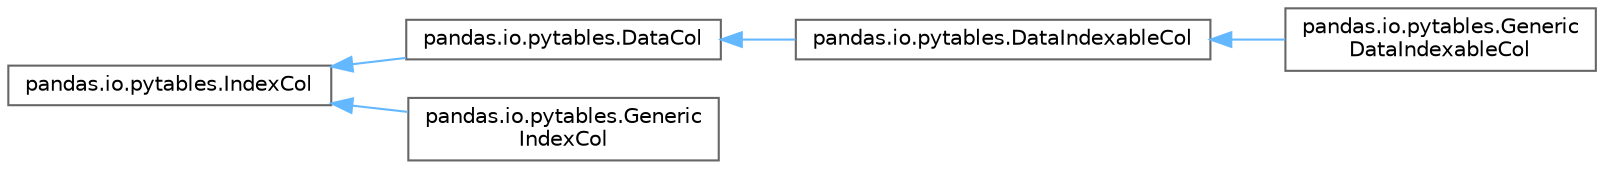 digraph "Graphical Class Hierarchy"
{
 // LATEX_PDF_SIZE
  bgcolor="transparent";
  edge [fontname=Helvetica,fontsize=10,labelfontname=Helvetica,labelfontsize=10];
  node [fontname=Helvetica,fontsize=10,shape=box,height=0.2,width=0.4];
  rankdir="LR";
  Node0 [id="Node000000",label="pandas.io.pytables.IndexCol",height=0.2,width=0.4,color="grey40", fillcolor="white", style="filled",URL="$d6/d67/classpandas_1_1io_1_1pytables_1_1IndexCol.html",tooltip=" "];
  Node0 -> Node1 [id="edge4619_Node000000_Node000001",dir="back",color="steelblue1",style="solid",tooltip=" "];
  Node1 [id="Node000001",label="pandas.io.pytables.DataCol",height=0.2,width=0.4,color="grey40", fillcolor="white", style="filled",URL="$d0/d0a/classpandas_1_1io_1_1pytables_1_1DataCol.html",tooltip=" "];
  Node1 -> Node2 [id="edge4620_Node000001_Node000002",dir="back",color="steelblue1",style="solid",tooltip=" "];
  Node2 [id="Node000002",label="pandas.io.pytables.DataIndexableCol",height=0.2,width=0.4,color="grey40", fillcolor="white", style="filled",URL="$d6/d14/classpandas_1_1io_1_1pytables_1_1DataIndexableCol.html",tooltip=" "];
  Node2 -> Node3 [id="edge4621_Node000002_Node000003",dir="back",color="steelblue1",style="solid",tooltip=" "];
  Node3 [id="Node000003",label="pandas.io.pytables.Generic\lDataIndexableCol",height=0.2,width=0.4,color="grey40", fillcolor="white", style="filled",URL="$dc/d2c/classpandas_1_1io_1_1pytables_1_1GenericDataIndexableCol.html",tooltip=" "];
  Node0 -> Node4 [id="edge4622_Node000000_Node000004",dir="back",color="steelblue1",style="solid",tooltip=" "];
  Node4 [id="Node000004",label="pandas.io.pytables.Generic\lIndexCol",height=0.2,width=0.4,color="grey40", fillcolor="white", style="filled",URL="$dd/d6d/classpandas_1_1io_1_1pytables_1_1GenericIndexCol.html",tooltip=" "];
}
